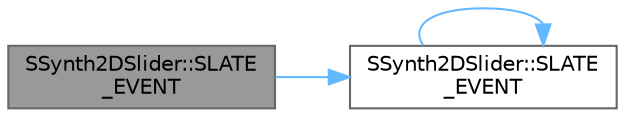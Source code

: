 digraph "SSynth2DSlider::SLATE_EVENT"
{
 // INTERACTIVE_SVG=YES
 // LATEX_PDF_SIZE
  bgcolor="transparent";
  edge [fontname=Helvetica,fontsize=10,labelfontname=Helvetica,labelfontsize=10];
  node [fontname=Helvetica,fontsize=10,shape=box,height=0.2,width=0.4];
  rankdir="LR";
  Node1 [id="Node000001",label="SSynth2DSlider::SLATE\l_EVENT",height=0.2,width=0.4,color="gray40", fillcolor="grey60", style="filled", fontcolor="black",tooltip="Invoked when the controller capture is released."];
  Node1 -> Node2 [id="edge1_Node000001_Node000002",color="steelblue1",style="solid",tooltip=" "];
  Node2 [id="Node000002",label="SSynth2DSlider::SLATE\l_EVENT",height=0.2,width=0.4,color="grey40", fillcolor="white", style="filled",URL="$d2/dd1/classSSynth2DSlider.html#abe4d91b4b7470bbe15688c4f5c9ce0e5",tooltip="Invoked when the mouse is released and a capture ends."];
  Node2 -> Node2 [id="edge2_Node000002_Node000002",color="steelblue1",style="solid",tooltip=" "];
}
